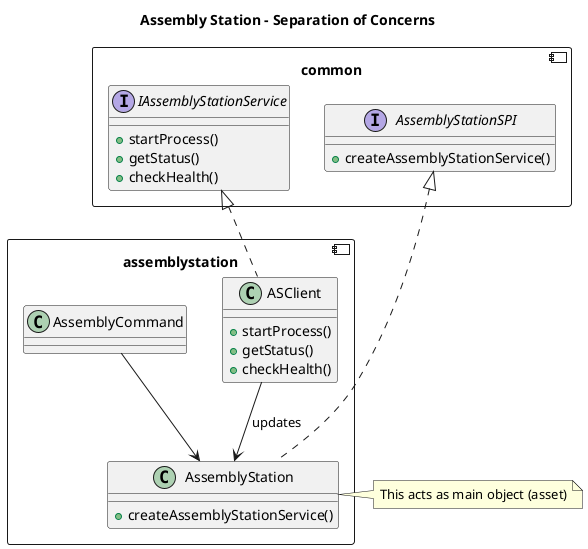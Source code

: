 @startuml
title "Assembly Station - Separation of Concerns"
component common {
    interface AssemblyStationSPI {
        +createAssemblyStationService()
    }
    interface IAssemblyStationService {
        +startProcess()
        +getStatus()
        +checkHealth()
    }
}

component assemblystation {
    class ASClient {
            +startProcess()
            +getStatus()
            +checkHealth()
    }

    class AssemblyCommand {
    }

    class AssemblyStation {
    +createAssemblyStationService()
    }
}
    note right of AssemblyStation
        This acts as main object (asset)
    end note

AssemblyStationSPI <|.. AssemblyStation
IAssemblyStationService <|.. ASClient

AssemblyCommand --> AssemblyStation
ASClient --> AssemblyStation : updates
@enduml